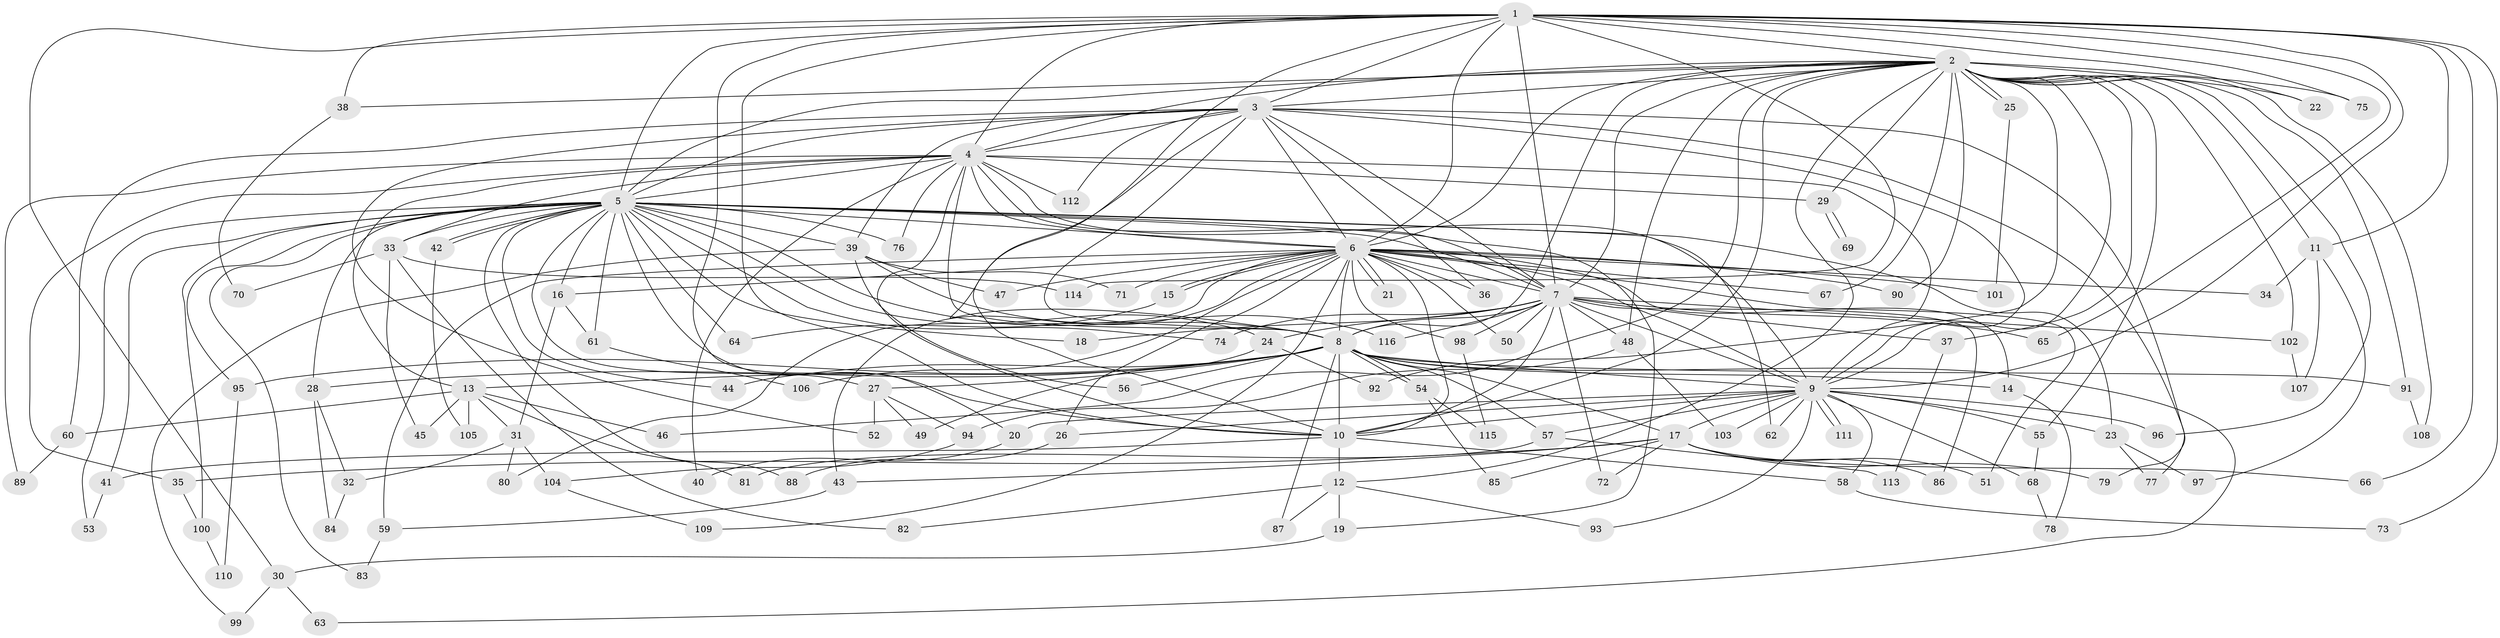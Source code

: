 // coarse degree distribution, {18: 0.011627906976744186, 23: 0.011627906976744186, 14: 0.011627906976744186, 27: 0.023255813953488372, 29: 0.011627906976744186, 31: 0.011627906976744186, 6: 0.03488372093023256, 8: 0.011627906976744186, 3: 0.19767441860465115, 4: 0.05813953488372093, 9: 0.011627906976744186, 2: 0.5465116279069767, 5: 0.03488372093023256, 7: 0.011627906976744186, 1: 0.011627906976744186}
// Generated by graph-tools (version 1.1) at 2025/41/03/06/25 10:41:36]
// undirected, 116 vertices, 257 edges
graph export_dot {
graph [start="1"]
  node [color=gray90,style=filled];
  1;
  2;
  3;
  4;
  5;
  6;
  7;
  8;
  9;
  10;
  11;
  12;
  13;
  14;
  15;
  16;
  17;
  18;
  19;
  20;
  21;
  22;
  23;
  24;
  25;
  26;
  27;
  28;
  29;
  30;
  31;
  32;
  33;
  34;
  35;
  36;
  37;
  38;
  39;
  40;
  41;
  42;
  43;
  44;
  45;
  46;
  47;
  48;
  49;
  50;
  51;
  52;
  53;
  54;
  55;
  56;
  57;
  58;
  59;
  60;
  61;
  62;
  63;
  64;
  65;
  66;
  67;
  68;
  69;
  70;
  71;
  72;
  73;
  74;
  75;
  76;
  77;
  78;
  79;
  80;
  81;
  82;
  83;
  84;
  85;
  86;
  87;
  88;
  89;
  90;
  91;
  92;
  93;
  94;
  95;
  96;
  97;
  98;
  99;
  100;
  101;
  102;
  103;
  104;
  105;
  106;
  107;
  108;
  109;
  110;
  111;
  112;
  113;
  114;
  115;
  116;
  1 -- 2;
  1 -- 3;
  1 -- 4;
  1 -- 5;
  1 -- 6;
  1 -- 7;
  1 -- 8;
  1 -- 9;
  1 -- 10;
  1 -- 11;
  1 -- 20;
  1 -- 22;
  1 -- 30;
  1 -- 38;
  1 -- 65;
  1 -- 66;
  1 -- 73;
  1 -- 75;
  1 -- 114;
  2 -- 3;
  2 -- 4;
  2 -- 5;
  2 -- 6;
  2 -- 7;
  2 -- 8;
  2 -- 9;
  2 -- 10;
  2 -- 11;
  2 -- 12;
  2 -- 22;
  2 -- 25;
  2 -- 25;
  2 -- 29;
  2 -- 37;
  2 -- 38;
  2 -- 46;
  2 -- 48;
  2 -- 55;
  2 -- 67;
  2 -- 75;
  2 -- 90;
  2 -- 91;
  2 -- 92;
  2 -- 96;
  2 -- 102;
  2 -- 108;
  3 -- 4;
  3 -- 5;
  3 -- 6;
  3 -- 7;
  3 -- 8;
  3 -- 9;
  3 -- 10;
  3 -- 36;
  3 -- 39;
  3 -- 52;
  3 -- 60;
  3 -- 77;
  3 -- 79;
  3 -- 112;
  4 -- 5;
  4 -- 6;
  4 -- 7;
  4 -- 8;
  4 -- 9;
  4 -- 10;
  4 -- 13;
  4 -- 29;
  4 -- 33;
  4 -- 35;
  4 -- 40;
  4 -- 62;
  4 -- 76;
  4 -- 89;
  4 -- 112;
  5 -- 6;
  5 -- 7;
  5 -- 8;
  5 -- 9;
  5 -- 10;
  5 -- 16;
  5 -- 18;
  5 -- 19;
  5 -- 23;
  5 -- 24;
  5 -- 27;
  5 -- 28;
  5 -- 33;
  5 -- 39;
  5 -- 41;
  5 -- 42;
  5 -- 42;
  5 -- 44;
  5 -- 53;
  5 -- 61;
  5 -- 64;
  5 -- 74;
  5 -- 76;
  5 -- 83;
  5 -- 88;
  5 -- 95;
  5 -- 100;
  6 -- 7;
  6 -- 8;
  6 -- 9;
  6 -- 10;
  6 -- 14;
  6 -- 15;
  6 -- 15;
  6 -- 16;
  6 -- 21;
  6 -- 21;
  6 -- 26;
  6 -- 34;
  6 -- 36;
  6 -- 43;
  6 -- 47;
  6 -- 50;
  6 -- 51;
  6 -- 59;
  6 -- 67;
  6 -- 71;
  6 -- 80;
  6 -- 90;
  6 -- 98;
  6 -- 101;
  6 -- 106;
  6 -- 109;
  7 -- 8;
  7 -- 9;
  7 -- 10;
  7 -- 18;
  7 -- 24;
  7 -- 37;
  7 -- 48;
  7 -- 50;
  7 -- 65;
  7 -- 72;
  7 -- 74;
  7 -- 86;
  7 -- 98;
  7 -- 102;
  7 -- 116;
  8 -- 9;
  8 -- 10;
  8 -- 13;
  8 -- 14;
  8 -- 17;
  8 -- 27;
  8 -- 28;
  8 -- 44;
  8 -- 54;
  8 -- 54;
  8 -- 56;
  8 -- 57;
  8 -- 63;
  8 -- 87;
  8 -- 91;
  8 -- 95;
  9 -- 10;
  9 -- 17;
  9 -- 20;
  9 -- 23;
  9 -- 26;
  9 -- 55;
  9 -- 57;
  9 -- 58;
  9 -- 62;
  9 -- 68;
  9 -- 93;
  9 -- 96;
  9 -- 103;
  9 -- 111;
  9 -- 111;
  10 -- 12;
  10 -- 41;
  10 -- 58;
  11 -- 34;
  11 -- 97;
  11 -- 107;
  12 -- 19;
  12 -- 82;
  12 -- 87;
  12 -- 93;
  13 -- 31;
  13 -- 45;
  13 -- 46;
  13 -- 60;
  13 -- 81;
  13 -- 105;
  14 -- 78;
  15 -- 64;
  16 -- 31;
  16 -- 61;
  17 -- 35;
  17 -- 43;
  17 -- 51;
  17 -- 66;
  17 -- 72;
  17 -- 79;
  17 -- 85;
  17 -- 86;
  19 -- 30;
  20 -- 40;
  23 -- 77;
  23 -- 97;
  24 -- 49;
  24 -- 92;
  25 -- 101;
  26 -- 88;
  27 -- 49;
  27 -- 52;
  27 -- 94;
  28 -- 32;
  28 -- 84;
  29 -- 69;
  29 -- 69;
  30 -- 63;
  30 -- 99;
  31 -- 32;
  31 -- 80;
  31 -- 104;
  32 -- 84;
  33 -- 45;
  33 -- 70;
  33 -- 82;
  33 -- 114;
  35 -- 100;
  37 -- 113;
  38 -- 70;
  39 -- 47;
  39 -- 56;
  39 -- 71;
  39 -- 99;
  39 -- 116;
  41 -- 53;
  42 -- 105;
  43 -- 59;
  48 -- 94;
  48 -- 103;
  54 -- 85;
  54 -- 115;
  55 -- 68;
  57 -- 81;
  57 -- 113;
  58 -- 73;
  59 -- 83;
  60 -- 89;
  61 -- 106;
  68 -- 78;
  91 -- 108;
  94 -- 104;
  95 -- 110;
  98 -- 115;
  100 -- 110;
  102 -- 107;
  104 -- 109;
}
